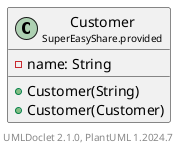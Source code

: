 @startuml
    set namespaceSeparator none
    hide empty fields
    hide empty methods

    class "<size:14>Customer\n<size:10>SuperEasyShare.provided" as SuperEasyShare.provided.Customer [[Customer.html]] {
        -name: String
        +Customer(String)
        +Customer(Customer)
    }

    center footer UMLDoclet 2.1.0, PlantUML %version()
@enduml
